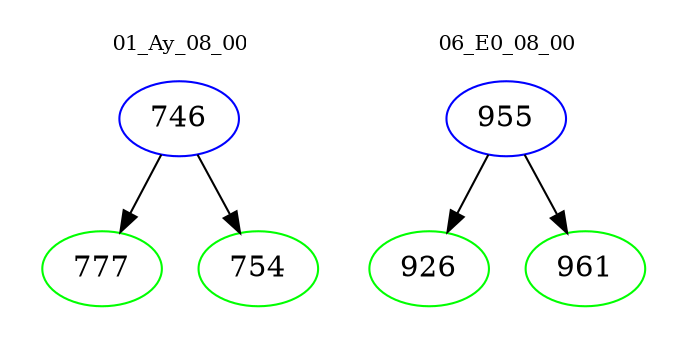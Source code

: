 digraph{
subgraph cluster_0 {
color = white
label = "01_Ay_08_00";
fontsize=10;
T0_746 [label="746", color="blue"]
T0_746 -> T0_777 [color="black"]
T0_777 [label="777", color="green"]
T0_746 -> T0_754 [color="black"]
T0_754 [label="754", color="green"]
}
subgraph cluster_1 {
color = white
label = "06_E0_08_00";
fontsize=10;
T1_955 [label="955", color="blue"]
T1_955 -> T1_926 [color="black"]
T1_926 [label="926", color="green"]
T1_955 -> T1_961 [color="black"]
T1_961 [label="961", color="green"]
}
}
